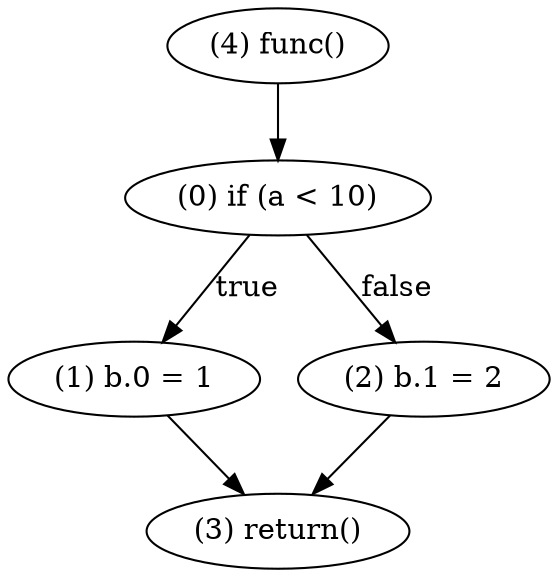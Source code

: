digraph {
    0 [ label = "(0) if (a < 10)" ]
    1 [ label = "(1) b.0 = 1" ]
    2 [ label = "(2) b.1 = 2" ]
    3 [ label = "(3) return()" ]
    4 [ label = "(4) func()" ]
    0 -> 2 [ label = "false" ]
    0 -> 1 [ label = "true" ]
    1 -> 3 [ label = "" ]
    2 -> 3 [ label = "" ]
    4 -> 0 [ label = "" ]
}
